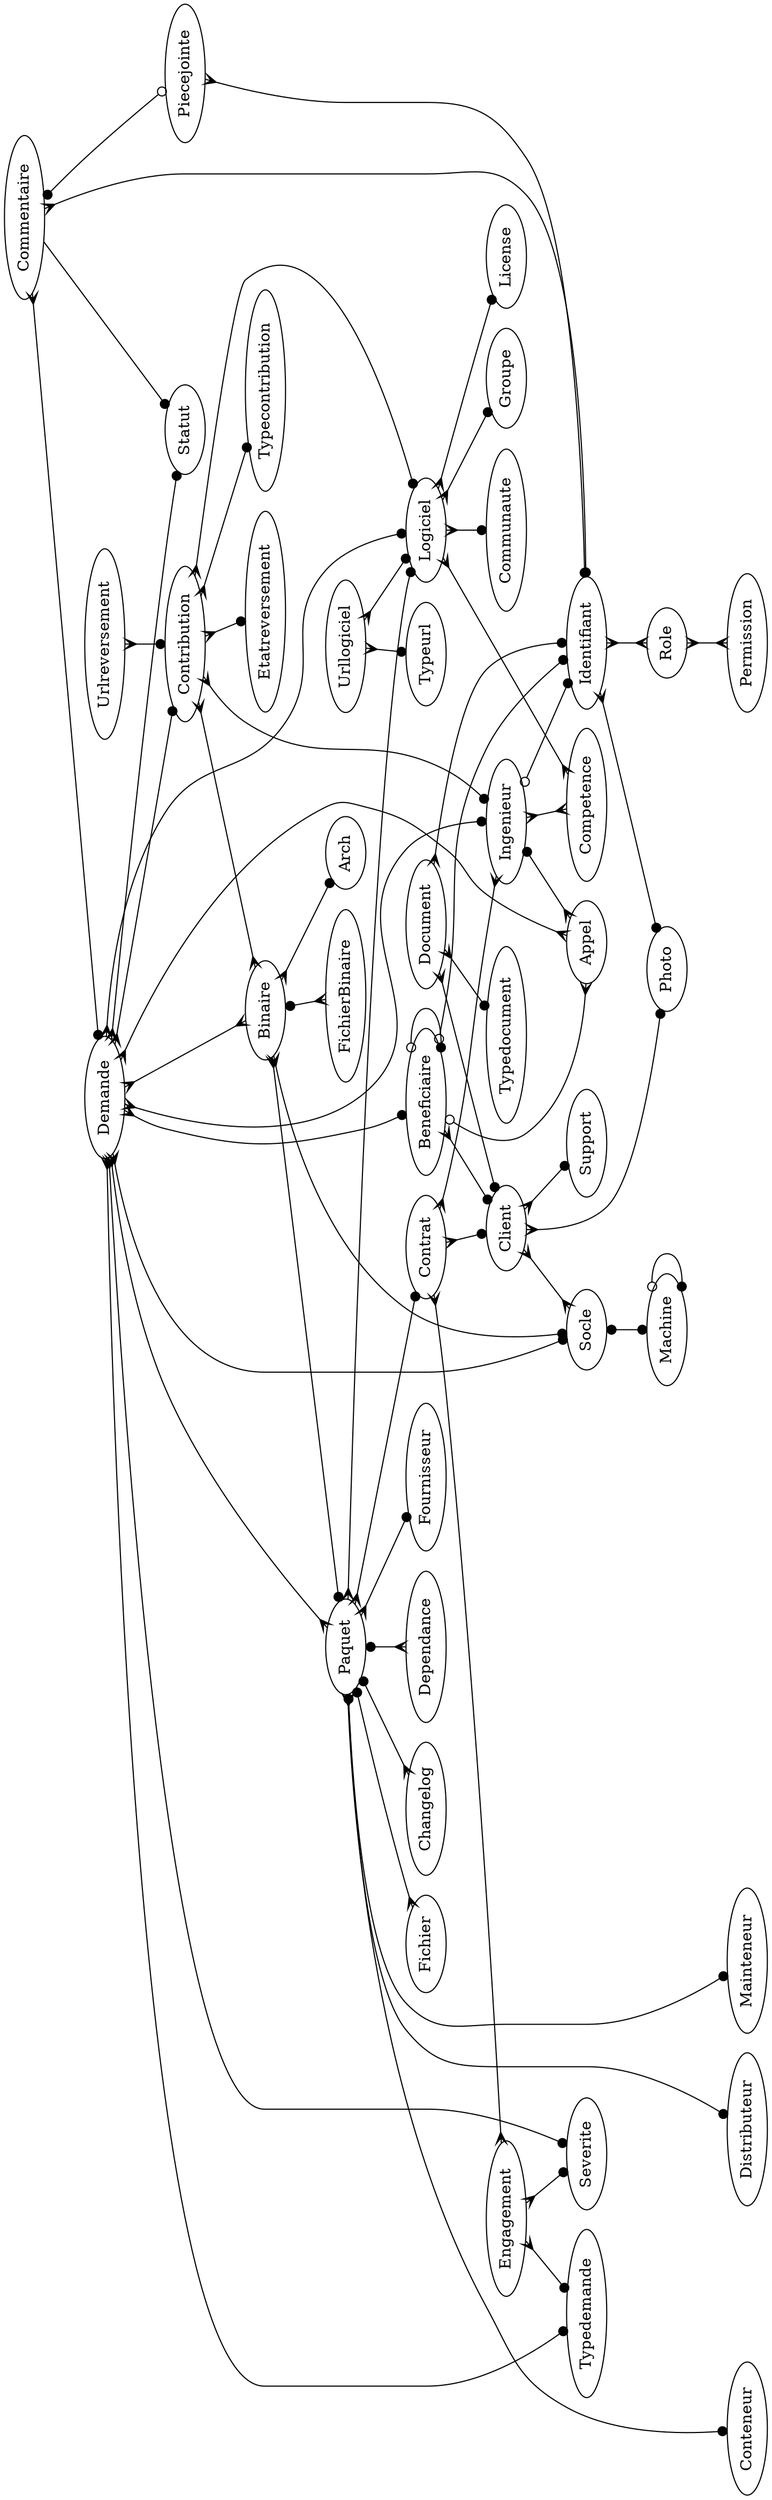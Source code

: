 digraph x {

rotate=90;

{rank=max; Distributeur Mainteneur Conteneur }

Binaire -> Paquet [arrowhead=dot,arrowtail=crow,dir=both]
Binaire -> Socle [arrowhead=dot,dir=both,arrowtail=crow]
Binaire -> Arch [arrowhead=dot,dir=both,arrowtail=crow]
Binaire -> FichierBinaire [arrowhead=crow,dir=both,arrowtail=dot]

Beneficiaire -> Identifiant [arrowhead=dot,arrowtail=odot,dir=both]
Beneficiaire -> Appel [arrowhead=crow,arrowtail=odot,dir=both]
Beneficiaire -> Client [arrowhead=dot,dir=both,arrowtail=crow]
Beneficiaire -> Beneficiaire [arrowhead=dot,arrowtail=odot,dir=both]
Client -> Photo [arrowhead=dot,dir=both,arrowtail=crow]
Client -> Support [arrowhead=dot,dir=both,arrowtail=crow]
Client -> Socle [arrowhead=crow,dir=both,arrowtail=crow]
Commentaire -> Demande [arrowhead=dot,dir=both,arrowtail=crow]
Commentaire -> Identifiant [arrowhead=dot,dir=both,arrowtail=crow]
Commentaire -> Piecejointe [arrowhead=odot,dir=both,arrowtail=dot]
Commentaire -> Statut [arrowhead=dot]
Contrat -> Client [arrowhead=dot,dir=both,arrowtail=crow]
Contrat -> Ingenieur [arrowhead=crow,arrowtail=crow,dir=both]
Contrat -> Engagement [arrowhead=crow,arrowtail=crow,dir=both]
Identifiant -> Photo [arrowhead=dot,dir=both,arrowtail=crow]
Identifiant -> Role [arrowhead=crow,arrowtail=crow,dir=both]
Ingenieur -> Competence [arrowhead=crow,arrowtail=crow,dir=both]
Ingenieur -> Identifiant [arrowhead=dot,arrowtail=odot,dir=both]
Ingenieur -> Appel [arrowhead=crow,dir=both,arrowtail=dot]
Logiciel -> Competence [arrowhead=crow,arrowtail=crow,dir=both]
Logiciel -> License [arrowhead=dot,dir=both,arrowtail=crow]
Logiciel -> Communaute [arrowhead=dot,dir=both,arrowtail=crow]
Logiciel -> Groupe [arrowhead=dot,dir=both,arrowtail=crow]
Paquet -> Logiciel [arrowhead=dot,dir=both,arrowtail=crow]
Paquet -> Fournisseur [arrowhead=dot,dir=both,arrowtail=crow]
Paquet -> Fichier [arrowhead=crow,dir=both,arrowtail=dot]
Paquet -> Contrat [arrowhead=dot,dir=both,arrowtail=crow]
Paquet -> Changelog [arrowhead=crow,dir=both,arrowtail=dot]
Paquet -> Distributeur [arrowhead=dot,dir=both,arrowtail=dot]
Paquet -> Dependance [arrowhead=crow,dir=both,arrowtail=dot]
Paquet -> Mainteneur [arrowhead=dot,dir=both,arrowtail=crow]
Paquet -> Conteneur [arrowhead=dot,dir=both,arrowtail=crow]
Socle -> Machine [arrowhead=dot,dir=both,arrowtail=dot]
Machine -> Machine [arrowhead=dot,dir=both,arrowtail=odot]
Demande -> Typedemande [arrowhead=dot,dir=both,arrowtail=crow]
Demande -> Logiciel [arrowhead=dot,dir=both,arrowtail=crow]
Demande -> Severite [arrowhead=dot,dir=both,arrowtail=crow]
Demande -> Beneficiaire [arrowhead=dot,dir=both,arrowtail=crow]
Demande -> Socle [arrowhead=dot,dir=both,arrowtail=crow]
Demande -> Statut [arrowhead=dot,dir=both,arrowtail=crow]
Demande -> Ingenieur [arrowhead=dot,dir=both,arrowtail=crow]
Demande -> Binaire [arrowhead=crow,arrowtail=crow,dir=both]
Demande -> Paquet [arrowhead=crow,arrowtail=crow,dir=both]
Demande -> Appel [arrowhead=crow,arrowtail=crow,dir=both]
Urllogiciel -> Logiciel [arrowhead=dot,dir=both,arrowtail=crow]
Urllogiciel -> Typeurl [arrowhead=dot,dir=both,arrowtail=crow]
Engagement -> Severite [arrowhead=dot,dir=both,arrowtail=crow]
Engagement -> Typedemande [arrowhead=dot,dir=both,arrowtail=crow]
Role -> Permission [arrowhead=crow,arrowtail=crow,dir=both]
Contribution -> Binaire [arrowhead=crow,arrowtail=crow,dir=both]
Urlreversement -> Contribution [arrowhead=dot,dir=both,arrowtail=crow]
Demande -> Contribution [arrowhead=dot,dir=both,arrowtail=crow]
Contribution -> Etatreversement [arrowhead=dot,dir=both,arrowtail=crow]
Contribution -> Typecontribution [arrowhead=dot,dir=both,arrowtail=crow]
Contribution -> Logiciel [arrowhead=dot,dir=both,arrowtail=crow]
Contribution -> Ingenieur [arrowhead=dot,dir=both,arrowtail=crow]
Piecejointe -> Identifiant [arrowtail=crow,dir=both,arrowhead=dot]
Document -> Client [arrowhead=dot,dir=both,arrowtail=crow]
Document -> Typedocument [arrowhead=dot,dir=both,arrowtail=crow]
Document -> Identifiant [arrowhead=dot,dir=both,arrowtail=crow]


}

